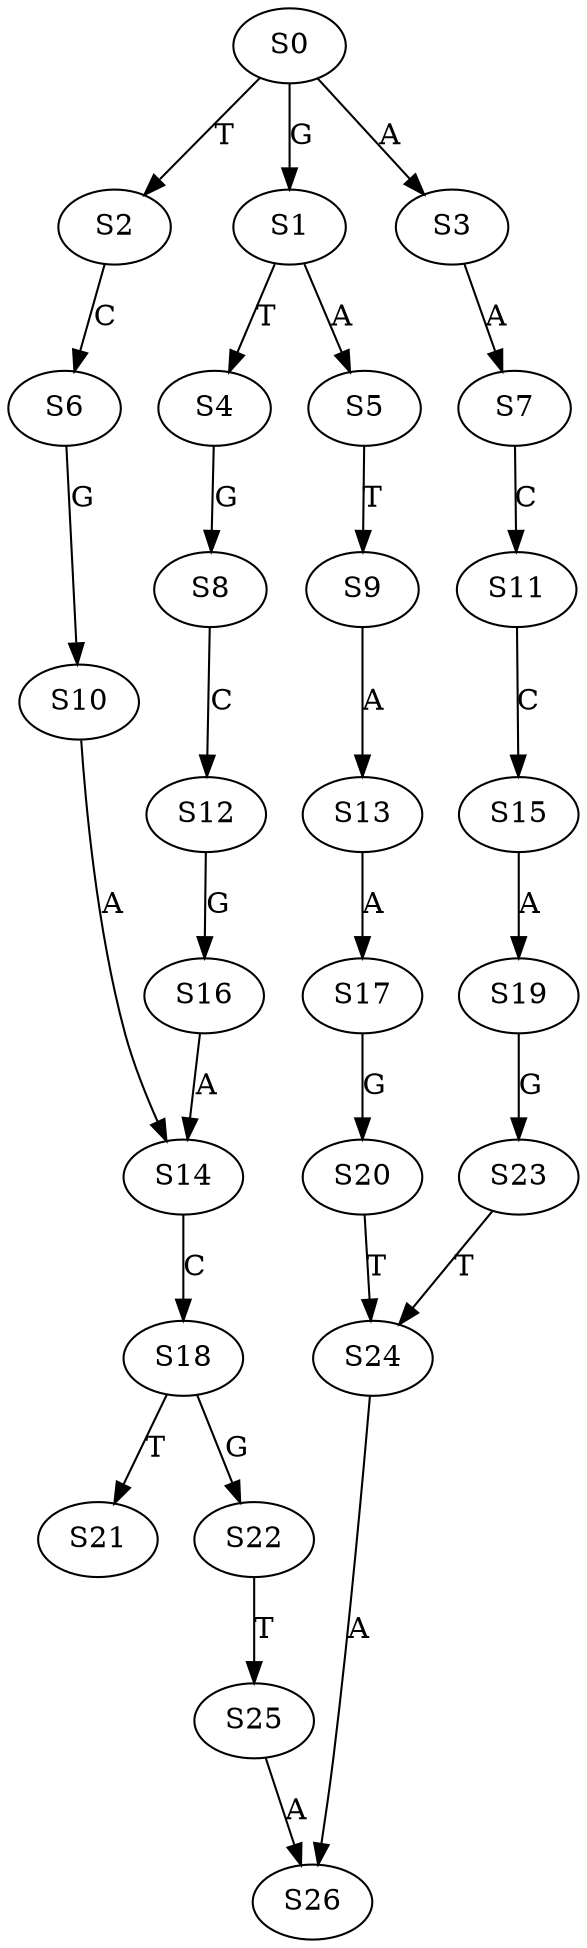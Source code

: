 strict digraph  {
	S0 -> S1 [ label = G ];
	S0 -> S2 [ label = T ];
	S0 -> S3 [ label = A ];
	S1 -> S4 [ label = T ];
	S1 -> S5 [ label = A ];
	S2 -> S6 [ label = C ];
	S3 -> S7 [ label = A ];
	S4 -> S8 [ label = G ];
	S5 -> S9 [ label = T ];
	S6 -> S10 [ label = G ];
	S7 -> S11 [ label = C ];
	S8 -> S12 [ label = C ];
	S9 -> S13 [ label = A ];
	S10 -> S14 [ label = A ];
	S11 -> S15 [ label = C ];
	S12 -> S16 [ label = G ];
	S13 -> S17 [ label = A ];
	S14 -> S18 [ label = C ];
	S15 -> S19 [ label = A ];
	S16 -> S14 [ label = A ];
	S17 -> S20 [ label = G ];
	S18 -> S21 [ label = T ];
	S18 -> S22 [ label = G ];
	S19 -> S23 [ label = G ];
	S20 -> S24 [ label = T ];
	S22 -> S25 [ label = T ];
	S23 -> S24 [ label = T ];
	S24 -> S26 [ label = A ];
	S25 -> S26 [ label = A ];
}

